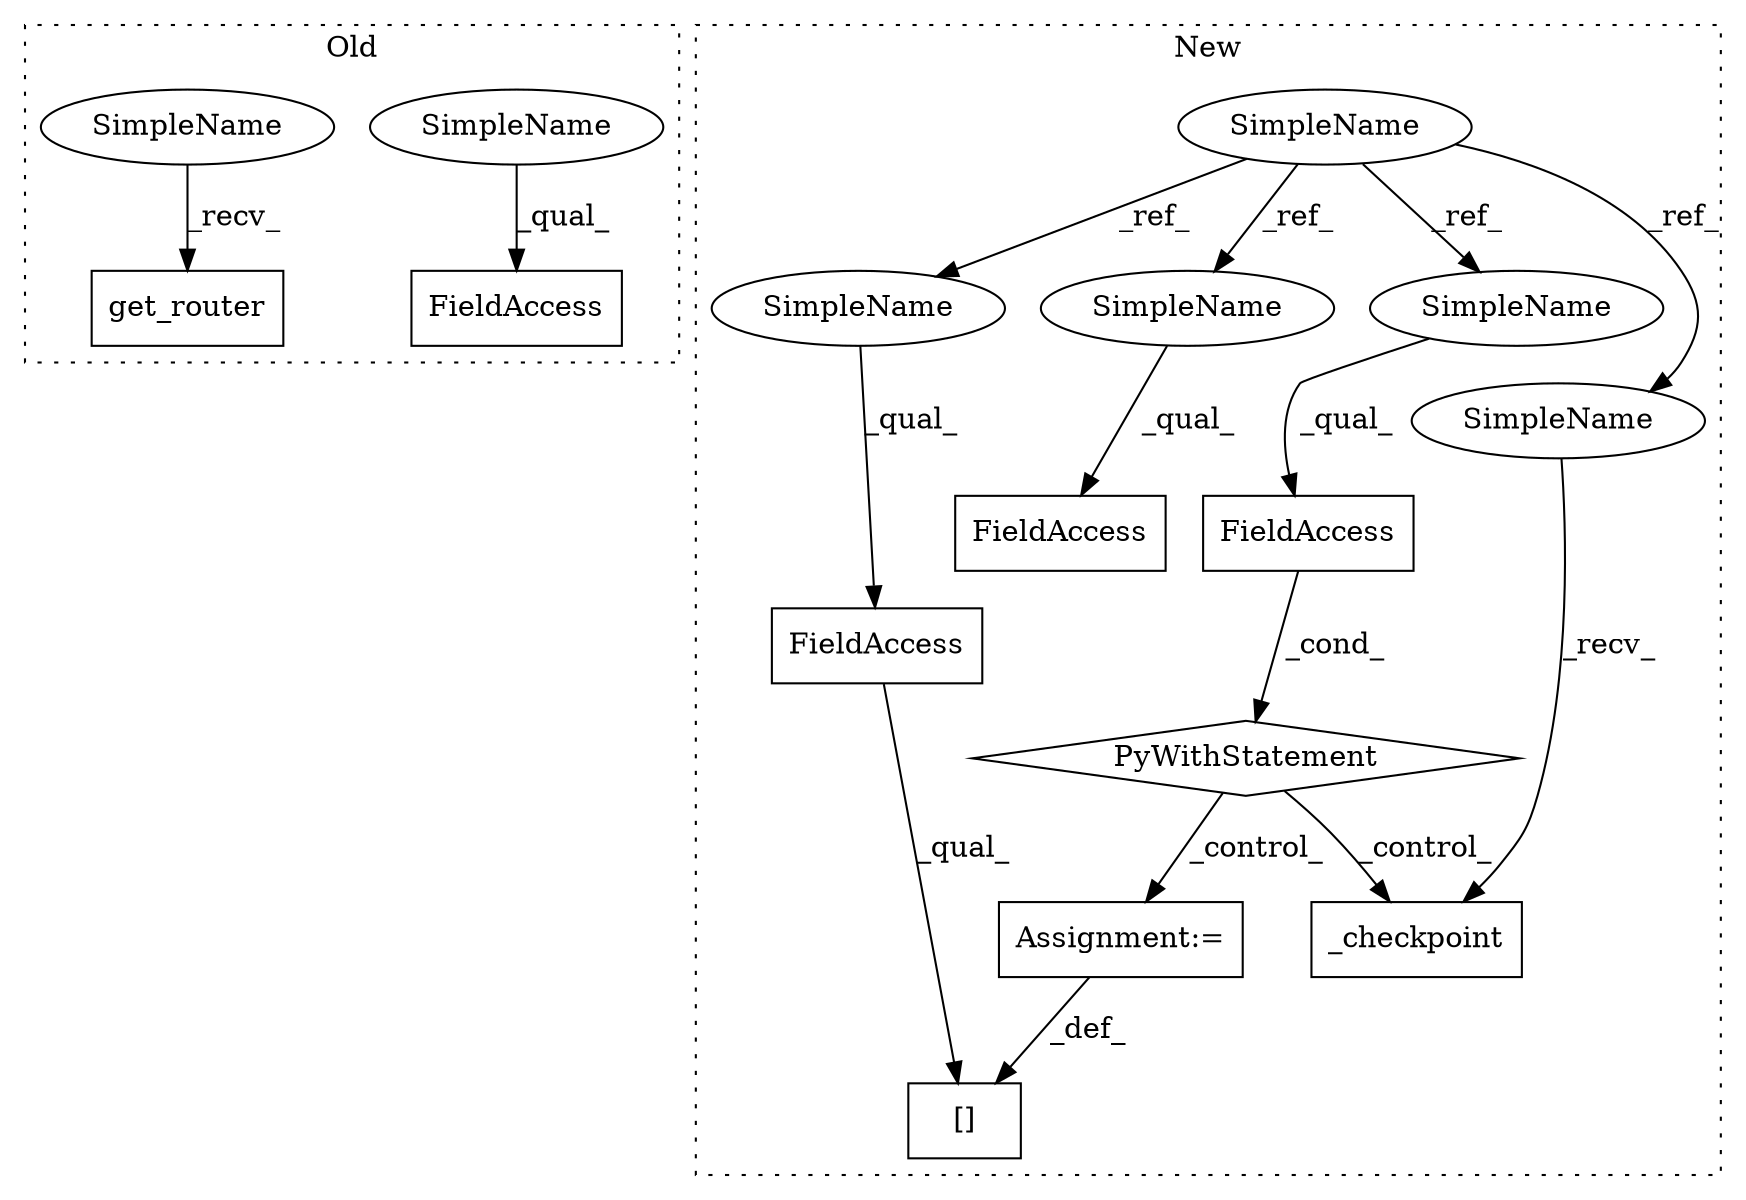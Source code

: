 digraph G {
subgraph cluster0 {
1 [label="get_router" a="32" s="11350" l="12" shape="box"];
5 [label="FieldAccess" a="22" s="11054" l="18" shape="box"];
15 [label="SimpleName" a="42" s="11054" l="4" shape="ellipse"];
16 [label="SimpleName" a="42" s="11345" l="4" shape="ellipse"];
label = "Old";
style="dotted";
}
subgraph cluster1 {
2 [label="[]" a="2" s="14845,14870" l="14,1" shape="box"];
3 [label="FieldAccess" a="22" s="14845" l="13" shape="box"];
4 [label="SimpleName" a="42" s="13995" l="4" shape="ellipse"];
6 [label="_checkpoint" a="32" s="15352" l="13" shape="box"];
7 [label="PyWithStatement" a="104" s="14272,14297" l="10,2" shape="diamond"];
8 [label="FieldAccess" a="22" s="14282" l="15" shape="box"];
9 [label="FieldAccess" a="22" s="15373" l="11" shape="box"];
10 [label="Assignment:=" a="7" s="14871" l="8" shape="box"];
11 [label="SimpleName" a="42" s="14845" l="4" shape="ellipse"];
12 [label="SimpleName" a="42" s="15373" l="4" shape="ellipse"];
13 [label="SimpleName" a="42" s="14282" l="4" shape="ellipse"];
14 [label="SimpleName" a="42" s="15347" l="4" shape="ellipse"];
label = "New";
style="dotted";
}
3 -> 2 [label="_qual_"];
4 -> 14 [label="_ref_"];
4 -> 13 [label="_ref_"];
4 -> 11 [label="_ref_"];
4 -> 12 [label="_ref_"];
7 -> 6 [label="_control_"];
7 -> 10 [label="_control_"];
8 -> 7 [label="_cond_"];
10 -> 2 [label="_def_"];
11 -> 3 [label="_qual_"];
12 -> 9 [label="_qual_"];
13 -> 8 [label="_qual_"];
14 -> 6 [label="_recv_"];
15 -> 5 [label="_qual_"];
16 -> 1 [label="_recv_"];
}